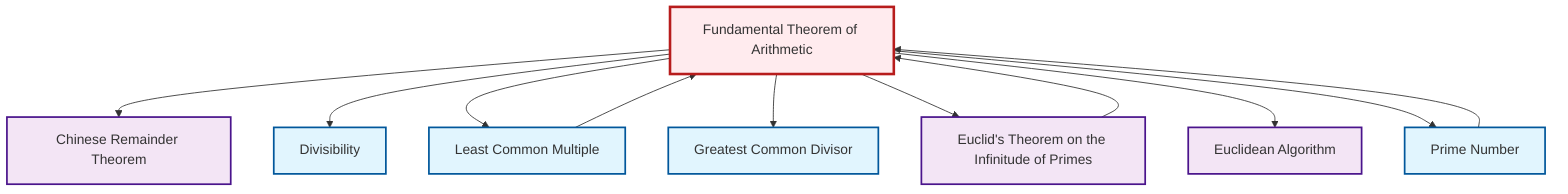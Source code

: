 graph TD
    classDef definition fill:#e1f5fe,stroke:#01579b,stroke-width:2px
    classDef theorem fill:#f3e5f5,stroke:#4a148c,stroke-width:2px
    classDef axiom fill:#fff3e0,stroke:#e65100,stroke-width:2px
    classDef example fill:#e8f5e9,stroke:#1b5e20,stroke-width:2px
    classDef current fill:#ffebee,stroke:#b71c1c,stroke-width:3px
    thm-fundamental-arithmetic["Fundamental Theorem of Arithmetic"]:::theorem
    thm-euclidean-algorithm["Euclidean Algorithm"]:::theorem
    def-prime["Prime Number"]:::definition
    thm-chinese-remainder["Chinese Remainder Theorem"]:::theorem
    def-divisibility["Divisibility"]:::definition
    def-lcm["Least Common Multiple"]:::definition
    thm-euclid-infinitude-primes["Euclid's Theorem on the Infinitude of Primes"]:::theorem
    def-gcd["Greatest Common Divisor"]:::definition
    thm-fundamental-arithmetic --> thm-chinese-remainder
    def-lcm --> thm-fundamental-arithmetic
    thm-fundamental-arithmetic --> def-divisibility
    thm-fundamental-arithmetic --> def-lcm
    thm-fundamental-arithmetic --> def-gcd
    thm-fundamental-arithmetic --> thm-euclid-infinitude-primes
    thm-euclid-infinitude-primes --> thm-fundamental-arithmetic
    thm-fundamental-arithmetic --> thm-euclidean-algorithm
    def-prime --> thm-fundamental-arithmetic
    thm-fundamental-arithmetic --> def-prime
    class thm-fundamental-arithmetic current